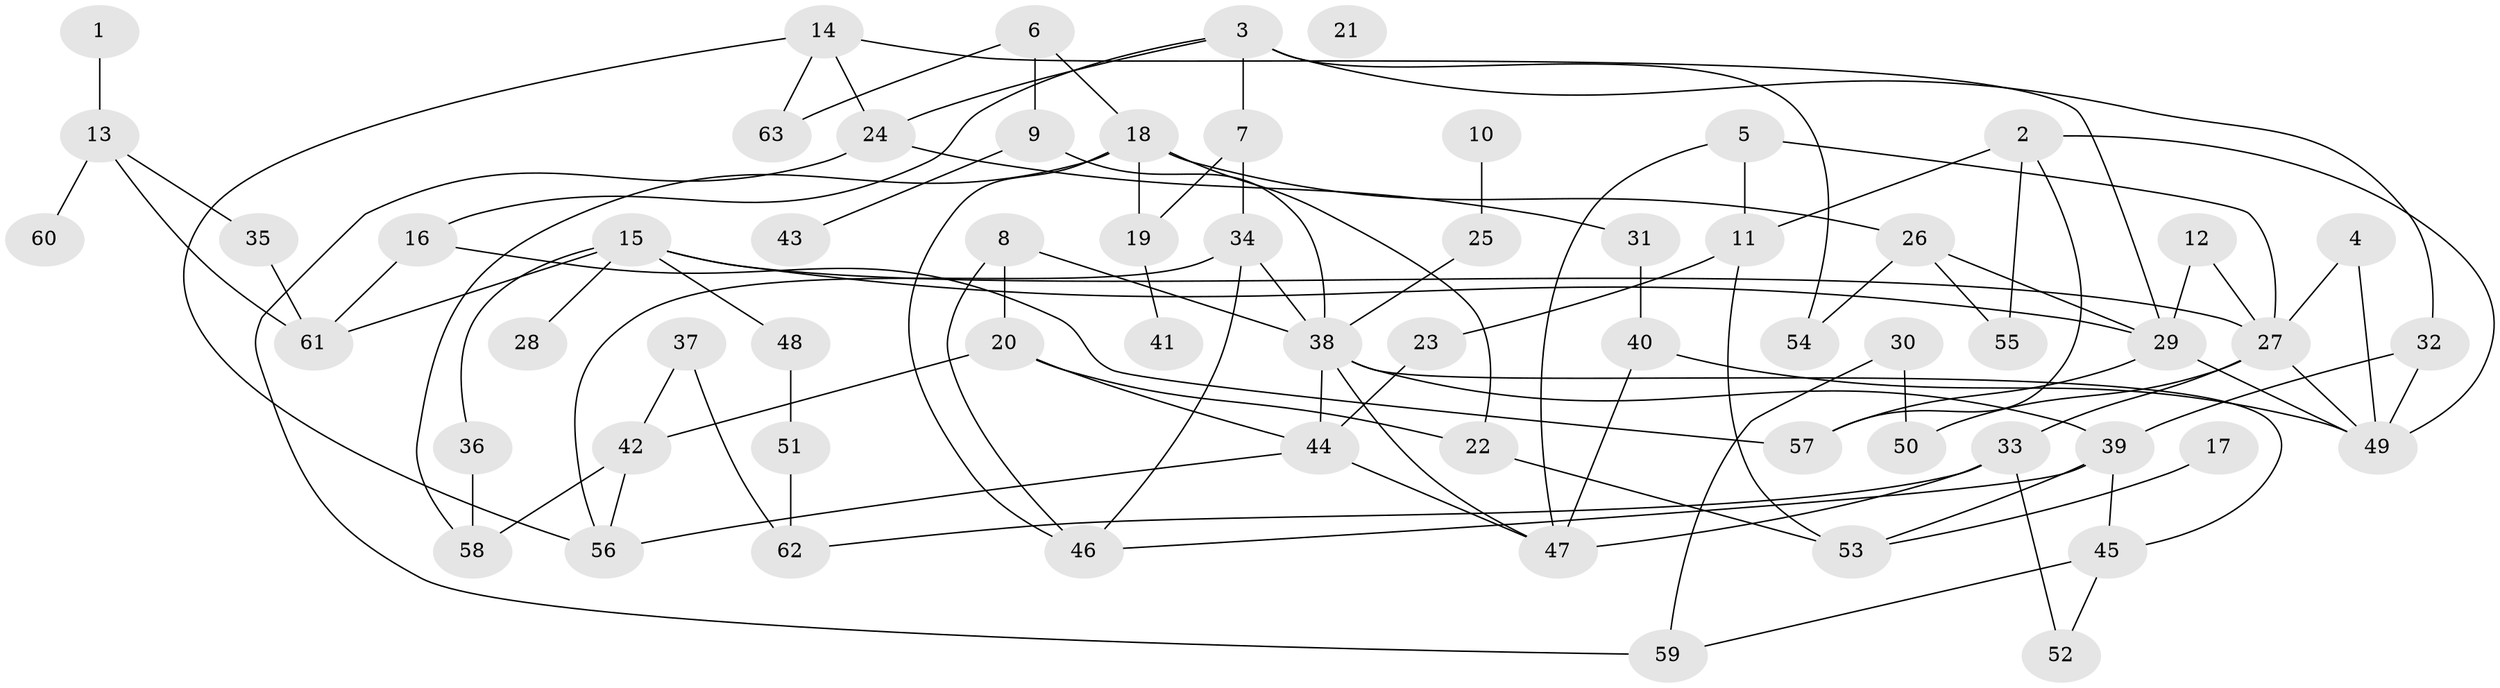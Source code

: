 // Generated by graph-tools (version 1.1) at 2025/33/03/09/25 02:33:48]
// undirected, 63 vertices, 100 edges
graph export_dot {
graph [start="1"]
  node [color=gray90,style=filled];
  1;
  2;
  3;
  4;
  5;
  6;
  7;
  8;
  9;
  10;
  11;
  12;
  13;
  14;
  15;
  16;
  17;
  18;
  19;
  20;
  21;
  22;
  23;
  24;
  25;
  26;
  27;
  28;
  29;
  30;
  31;
  32;
  33;
  34;
  35;
  36;
  37;
  38;
  39;
  40;
  41;
  42;
  43;
  44;
  45;
  46;
  47;
  48;
  49;
  50;
  51;
  52;
  53;
  54;
  55;
  56;
  57;
  58;
  59;
  60;
  61;
  62;
  63;
  1 -- 13;
  2 -- 11;
  2 -- 49;
  2 -- 55;
  2 -- 57;
  3 -- 7;
  3 -- 16;
  3 -- 24;
  3 -- 32;
  3 -- 54;
  4 -- 27;
  4 -- 49;
  5 -- 11;
  5 -- 27;
  5 -- 47;
  6 -- 9;
  6 -- 18;
  6 -- 63;
  7 -- 19;
  7 -- 34;
  8 -- 20;
  8 -- 38;
  8 -- 46;
  9 -- 38;
  9 -- 43;
  10 -- 25;
  11 -- 23;
  11 -- 53;
  12 -- 27;
  12 -- 29;
  13 -- 35;
  13 -- 60;
  13 -- 61;
  14 -- 24;
  14 -- 29;
  14 -- 56;
  14 -- 63;
  15 -- 27;
  15 -- 28;
  15 -- 29;
  15 -- 36;
  15 -- 48;
  15 -- 61;
  16 -- 57;
  16 -- 61;
  17 -- 53;
  18 -- 19;
  18 -- 22;
  18 -- 26;
  18 -- 46;
  18 -- 58;
  19 -- 41;
  20 -- 22;
  20 -- 42;
  20 -- 44;
  22 -- 53;
  23 -- 44;
  24 -- 31;
  24 -- 59;
  25 -- 38;
  26 -- 29;
  26 -- 54;
  26 -- 55;
  27 -- 33;
  27 -- 49;
  27 -- 50;
  29 -- 49;
  29 -- 57;
  30 -- 50;
  30 -- 59;
  31 -- 40;
  32 -- 39;
  32 -- 49;
  33 -- 47;
  33 -- 52;
  33 -- 62;
  34 -- 38;
  34 -- 46;
  34 -- 56;
  35 -- 61;
  36 -- 58;
  37 -- 42;
  37 -- 62;
  38 -- 39;
  38 -- 44;
  38 -- 45;
  38 -- 47;
  39 -- 45;
  39 -- 46;
  39 -- 53;
  40 -- 47;
  40 -- 49;
  42 -- 56;
  42 -- 58;
  44 -- 47;
  44 -- 56;
  45 -- 52;
  45 -- 59;
  48 -- 51;
  51 -- 62;
}
